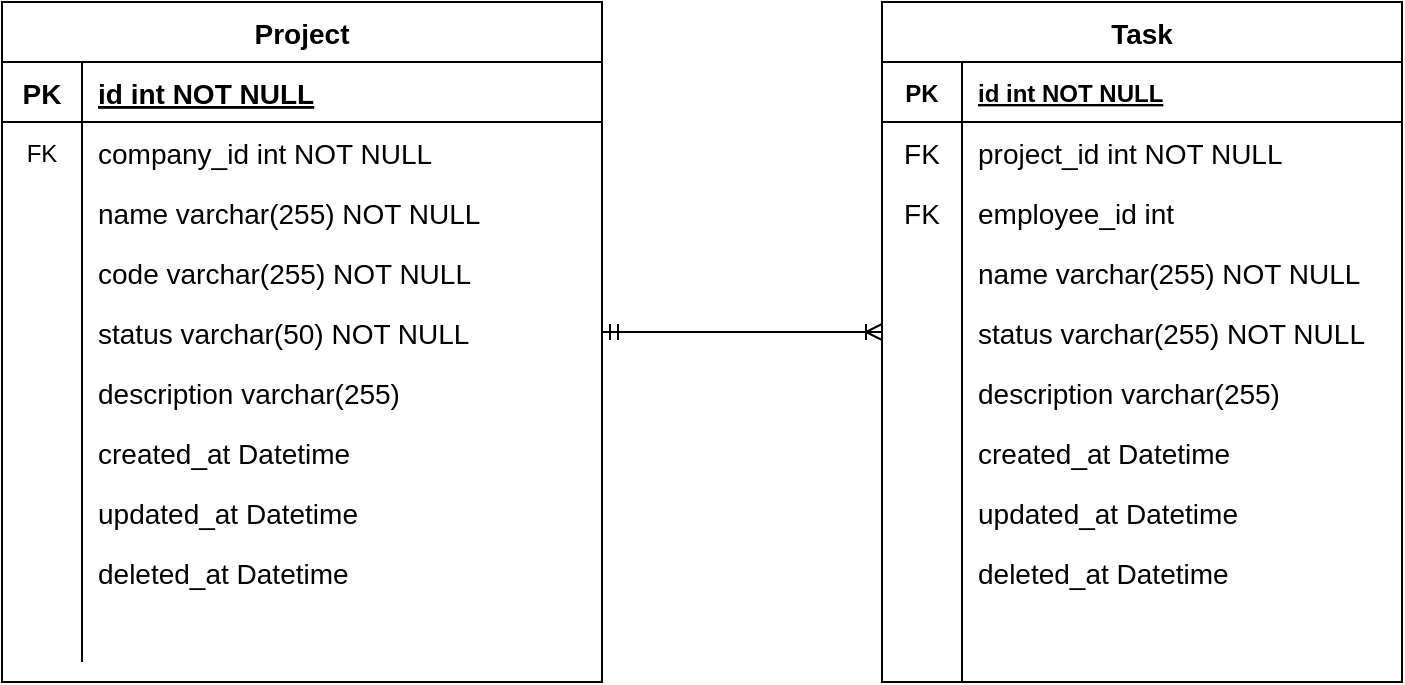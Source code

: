 <mxfile version="15.4.0" type="device"><diagram id="R2lEEEUBdFMjLlhIrx00" name="Page-1"><mxGraphModel dx="862" dy="477" grid="1" gridSize="10" guides="1" tooltips="1" connect="1" arrows="1" fold="1" page="1" pageScale="1" pageWidth="850" pageHeight="1100" math="0" shadow="0" extFonts="Permanent Marker^https://fonts.googleapis.com/css?family=Permanent+Marker"><root><mxCell id="0"/><mxCell id="1" parent="0"/><mxCell id="mKkCyBNq72WC6mHcmIIf-1" value="Task" style="shape=table;startSize=30;container=1;collapsible=1;childLayout=tableLayout;fixedRows=1;rowLines=0;fontStyle=1;align=center;resizeLast=1;fontSize=14;" vertex="1" parent="1"><mxGeometry x="480" y="100" width="260" height="340" as="geometry"/></mxCell><mxCell id="mKkCyBNq72WC6mHcmIIf-2" value="" style="shape=partialRectangle;collapsible=0;dropTarget=0;pointerEvents=0;fillColor=none;points=[[0,0.5],[1,0.5]];portConstraint=eastwest;top=0;left=0;right=0;bottom=1;" vertex="1" parent="mKkCyBNq72WC6mHcmIIf-1"><mxGeometry y="30" width="260" height="30" as="geometry"/></mxCell><mxCell id="mKkCyBNq72WC6mHcmIIf-3" value="PK" style="shape=partialRectangle;overflow=hidden;connectable=0;fillColor=none;top=0;left=0;bottom=0;right=0;fontStyle=1;" vertex="1" parent="mKkCyBNq72WC6mHcmIIf-2"><mxGeometry width="40" height="30" as="geometry"><mxRectangle width="40" height="30" as="alternateBounds"/></mxGeometry></mxCell><mxCell id="mKkCyBNq72WC6mHcmIIf-4" value="id int NOT NULL " style="shape=partialRectangle;overflow=hidden;connectable=0;fillColor=none;top=0;left=0;bottom=0;right=0;align=left;spacingLeft=6;fontStyle=5;" vertex="1" parent="mKkCyBNq72WC6mHcmIIf-2"><mxGeometry x="40" width="220" height="30" as="geometry"><mxRectangle width="220" height="30" as="alternateBounds"/></mxGeometry></mxCell><mxCell id="mKkCyBNq72WC6mHcmIIf-5" value="" style="shape=partialRectangle;collapsible=0;dropTarget=0;pointerEvents=0;fillColor=none;points=[[0,0.5],[1,0.5]];portConstraint=eastwest;top=0;left=0;right=0;bottom=0;" vertex="1" parent="mKkCyBNq72WC6mHcmIIf-1"><mxGeometry y="60" width="260" height="30" as="geometry"/></mxCell><mxCell id="mKkCyBNq72WC6mHcmIIf-6" value="FK" style="shape=partialRectangle;overflow=hidden;connectable=0;fillColor=none;top=0;left=0;bottom=0;right=0;fontSize=14;" vertex="1" parent="mKkCyBNq72WC6mHcmIIf-5"><mxGeometry width="40" height="30" as="geometry"><mxRectangle width="40" height="30" as="alternateBounds"/></mxGeometry></mxCell><mxCell id="mKkCyBNq72WC6mHcmIIf-7" value="project_id int NOT NULL" style="shape=partialRectangle;overflow=hidden;connectable=0;fillColor=none;top=0;left=0;bottom=0;right=0;align=left;spacingLeft=6;fontSize=14;" vertex="1" parent="mKkCyBNq72WC6mHcmIIf-5"><mxGeometry x="40" width="220" height="30" as="geometry"><mxRectangle width="220" height="30" as="alternateBounds"/></mxGeometry></mxCell><mxCell id="mKkCyBNq72WC6mHcmIIf-61" value="" style="shape=partialRectangle;collapsible=0;dropTarget=0;pointerEvents=0;fillColor=none;points=[[0,0.5],[1,0.5]];portConstraint=eastwest;top=0;left=0;right=0;bottom=0;" vertex="1" parent="mKkCyBNq72WC6mHcmIIf-1"><mxGeometry y="90" width="260" height="30" as="geometry"/></mxCell><mxCell id="mKkCyBNq72WC6mHcmIIf-62" value="FK" style="shape=partialRectangle;overflow=hidden;connectable=0;fillColor=none;top=0;left=0;bottom=0;right=0;fontSize=14;" vertex="1" parent="mKkCyBNq72WC6mHcmIIf-61"><mxGeometry width="40" height="30" as="geometry"><mxRectangle width="40" height="30" as="alternateBounds"/></mxGeometry></mxCell><mxCell id="mKkCyBNq72WC6mHcmIIf-63" value="employee_id int" style="shape=partialRectangle;overflow=hidden;connectable=0;fillColor=none;top=0;left=0;bottom=0;right=0;align=left;spacingLeft=6;fontSize=14;" vertex="1" parent="mKkCyBNq72WC6mHcmIIf-61"><mxGeometry x="40" width="220" height="30" as="geometry"><mxRectangle width="220" height="30" as="alternateBounds"/></mxGeometry></mxCell><mxCell id="mKkCyBNq72WC6mHcmIIf-8" value="" style="shape=partialRectangle;collapsible=0;dropTarget=0;pointerEvents=0;fillColor=none;points=[[0,0.5],[1,0.5]];portConstraint=eastwest;top=0;left=0;right=0;bottom=0;" vertex="1" parent="mKkCyBNq72WC6mHcmIIf-1"><mxGeometry y="120" width="260" height="30" as="geometry"/></mxCell><mxCell id="mKkCyBNq72WC6mHcmIIf-9" value="" style="shape=partialRectangle;overflow=hidden;connectable=0;fillColor=none;top=0;left=0;bottom=0;right=0;" vertex="1" parent="mKkCyBNq72WC6mHcmIIf-8"><mxGeometry width="40" height="30" as="geometry"><mxRectangle width="40" height="30" as="alternateBounds"/></mxGeometry></mxCell><mxCell id="mKkCyBNq72WC6mHcmIIf-10" value="name varchar(255) NOT NULL" style="shape=partialRectangle;overflow=hidden;connectable=0;fillColor=none;top=0;left=0;bottom=0;right=0;align=left;spacingLeft=6;fontSize=14;" vertex="1" parent="mKkCyBNq72WC6mHcmIIf-8"><mxGeometry x="40" width="220" height="30" as="geometry"><mxRectangle width="220" height="30" as="alternateBounds"/></mxGeometry></mxCell><mxCell id="mKkCyBNq72WC6mHcmIIf-11" value="" style="shape=partialRectangle;collapsible=0;dropTarget=0;pointerEvents=0;fillColor=none;points=[[0,0.5],[1,0.5]];portConstraint=eastwest;top=0;left=0;right=0;bottom=0;" vertex="1" parent="mKkCyBNq72WC6mHcmIIf-1"><mxGeometry y="150" width="260" height="30" as="geometry"/></mxCell><mxCell id="mKkCyBNq72WC6mHcmIIf-12" value="" style="shape=partialRectangle;overflow=hidden;connectable=0;fillColor=none;top=0;left=0;bottom=0;right=0;" vertex="1" parent="mKkCyBNq72WC6mHcmIIf-11"><mxGeometry width="40" height="30" as="geometry"><mxRectangle width="40" height="30" as="alternateBounds"/></mxGeometry></mxCell><mxCell id="mKkCyBNq72WC6mHcmIIf-13" value="status varchar(255) NOT NULL" style="shape=partialRectangle;overflow=hidden;connectable=0;fillColor=none;top=0;left=0;bottom=0;right=0;align=left;spacingLeft=6;fontSize=14;" vertex="1" parent="mKkCyBNq72WC6mHcmIIf-11"><mxGeometry x="40" width="220" height="30" as="geometry"><mxRectangle width="220" height="30" as="alternateBounds"/></mxGeometry></mxCell><mxCell id="mKkCyBNq72WC6mHcmIIf-14" value="" style="shape=partialRectangle;collapsible=0;dropTarget=0;pointerEvents=0;fillColor=none;points=[[0,0.5],[1,0.5]];portConstraint=eastwest;top=0;left=0;right=0;bottom=0;" vertex="1" parent="mKkCyBNq72WC6mHcmIIf-1"><mxGeometry y="180" width="260" height="30" as="geometry"/></mxCell><mxCell id="mKkCyBNq72WC6mHcmIIf-15" value="" style="shape=partialRectangle;overflow=hidden;connectable=0;fillColor=none;top=0;left=0;bottom=0;right=0;" vertex="1" parent="mKkCyBNq72WC6mHcmIIf-14"><mxGeometry width="40" height="30" as="geometry"><mxRectangle width="40" height="30" as="alternateBounds"/></mxGeometry></mxCell><mxCell id="mKkCyBNq72WC6mHcmIIf-16" value="description varchar(255)" style="shape=partialRectangle;overflow=hidden;connectable=0;fillColor=none;top=0;left=0;bottom=0;right=0;align=left;spacingLeft=6;fontSize=14;" vertex="1" parent="mKkCyBNq72WC6mHcmIIf-14"><mxGeometry x="40" width="220" height="30" as="geometry"><mxRectangle width="220" height="30" as="alternateBounds"/></mxGeometry></mxCell><mxCell id="mKkCyBNq72WC6mHcmIIf-17" value="" style="shape=partialRectangle;collapsible=0;dropTarget=0;pointerEvents=0;fillColor=none;points=[[0,0.5],[1,0.5]];portConstraint=eastwest;top=0;left=0;right=0;bottom=0;" vertex="1" parent="mKkCyBNq72WC6mHcmIIf-1"><mxGeometry y="210" width="260" height="30" as="geometry"/></mxCell><mxCell id="mKkCyBNq72WC6mHcmIIf-18" value="" style="shape=partialRectangle;overflow=hidden;connectable=0;fillColor=none;top=0;left=0;bottom=0;right=0;" vertex="1" parent="mKkCyBNq72WC6mHcmIIf-17"><mxGeometry width="40" height="30" as="geometry"><mxRectangle width="40" height="30" as="alternateBounds"/></mxGeometry></mxCell><mxCell id="mKkCyBNq72WC6mHcmIIf-19" value="created_at Datetime" style="shape=partialRectangle;overflow=hidden;connectable=0;fillColor=none;top=0;left=0;bottom=0;right=0;align=left;spacingLeft=6;fontSize=14;" vertex="1" parent="mKkCyBNq72WC6mHcmIIf-17"><mxGeometry x="40" width="220" height="30" as="geometry"><mxRectangle width="220" height="30" as="alternateBounds"/></mxGeometry></mxCell><mxCell id="mKkCyBNq72WC6mHcmIIf-20" value="" style="shape=partialRectangle;collapsible=0;dropTarget=0;pointerEvents=0;fillColor=none;points=[[0,0.5],[1,0.5]];portConstraint=eastwest;top=0;left=0;right=0;bottom=0;" vertex="1" parent="mKkCyBNq72WC6mHcmIIf-1"><mxGeometry y="240" width="260" height="30" as="geometry"/></mxCell><mxCell id="mKkCyBNq72WC6mHcmIIf-21" value="" style="shape=partialRectangle;overflow=hidden;connectable=0;fillColor=none;top=0;left=0;bottom=0;right=0;" vertex="1" parent="mKkCyBNq72WC6mHcmIIf-20"><mxGeometry width="40" height="30" as="geometry"><mxRectangle width="40" height="30" as="alternateBounds"/></mxGeometry></mxCell><mxCell id="mKkCyBNq72WC6mHcmIIf-22" value="updated_at Datetime" style="shape=partialRectangle;overflow=hidden;connectable=0;fillColor=none;top=0;left=0;bottom=0;right=0;align=left;spacingLeft=6;fontSize=14;" vertex="1" parent="mKkCyBNq72WC6mHcmIIf-20"><mxGeometry x="40" width="220" height="30" as="geometry"><mxRectangle width="220" height="30" as="alternateBounds"/></mxGeometry></mxCell><mxCell id="mKkCyBNq72WC6mHcmIIf-23" value="" style="shape=partialRectangle;collapsible=0;dropTarget=0;pointerEvents=0;fillColor=none;points=[[0,0.5],[1,0.5]];portConstraint=eastwest;top=0;left=0;right=0;bottom=0;" vertex="1" parent="mKkCyBNq72WC6mHcmIIf-1"><mxGeometry y="270" width="260" height="30" as="geometry"/></mxCell><mxCell id="mKkCyBNq72WC6mHcmIIf-24" value="" style="shape=partialRectangle;overflow=hidden;connectable=0;fillColor=none;top=0;left=0;bottom=0;right=0;" vertex="1" parent="mKkCyBNq72WC6mHcmIIf-23"><mxGeometry width="40" height="30" as="geometry"><mxRectangle width="40" height="30" as="alternateBounds"/></mxGeometry></mxCell><mxCell id="mKkCyBNq72WC6mHcmIIf-25" value="deleted_at Datetime" style="shape=partialRectangle;overflow=hidden;connectable=0;fillColor=none;top=0;left=0;bottom=0;right=0;align=left;spacingLeft=6;fontSize=14;" vertex="1" parent="mKkCyBNq72WC6mHcmIIf-23"><mxGeometry x="40" width="220" height="30" as="geometry"><mxRectangle width="220" height="30" as="alternateBounds"/></mxGeometry></mxCell><mxCell id="mKkCyBNq72WC6mHcmIIf-26" value="" style="shape=partialRectangle;collapsible=0;dropTarget=0;pointerEvents=0;fillColor=none;points=[[0,0.5],[1,0.5]];portConstraint=eastwest;top=0;left=0;right=0;bottom=0;" vertex="1" parent="mKkCyBNq72WC6mHcmIIf-1"><mxGeometry y="300" width="260" height="20" as="geometry"/></mxCell><mxCell id="mKkCyBNq72WC6mHcmIIf-27" value="" style="shape=partialRectangle;overflow=hidden;connectable=0;fillColor=none;top=0;left=0;bottom=0;right=0;" vertex="1" parent="mKkCyBNq72WC6mHcmIIf-26"><mxGeometry width="40" height="20" as="geometry"><mxRectangle width="40" height="20" as="alternateBounds"/></mxGeometry></mxCell><mxCell id="mKkCyBNq72WC6mHcmIIf-28" value="" style="shape=partialRectangle;overflow=hidden;connectable=0;fillColor=none;top=0;left=0;bottom=0;right=0;align=left;spacingLeft=6;fontSize=14;" vertex="1" parent="mKkCyBNq72WC6mHcmIIf-26"><mxGeometry x="40" width="220" height="20" as="geometry"><mxRectangle width="220" height="20" as="alternateBounds"/></mxGeometry></mxCell><mxCell id="mKkCyBNq72WC6mHcmIIf-29" value="" style="shape=partialRectangle;collapsible=0;dropTarget=0;pointerEvents=0;fillColor=none;points=[[0,0.5],[1,0.5]];portConstraint=eastwest;top=0;left=0;right=0;bottom=0;" vertex="1" parent="mKkCyBNq72WC6mHcmIIf-1"><mxGeometry y="320" width="260" height="20" as="geometry"/></mxCell><mxCell id="mKkCyBNq72WC6mHcmIIf-30" value="" style="shape=partialRectangle;overflow=hidden;connectable=0;fillColor=none;top=0;left=0;bottom=0;right=0;" vertex="1" parent="mKkCyBNq72WC6mHcmIIf-29"><mxGeometry width="40" height="20" as="geometry"><mxRectangle width="40" height="20" as="alternateBounds"/></mxGeometry></mxCell><mxCell id="mKkCyBNq72WC6mHcmIIf-31" value="" style="shape=partialRectangle;overflow=hidden;connectable=0;fillColor=none;top=0;left=0;bottom=0;right=0;align=left;spacingLeft=6;fontSize=14;" vertex="1" parent="mKkCyBNq72WC6mHcmIIf-29"><mxGeometry x="40" width="220" height="20" as="geometry"><mxRectangle width="220" height="20" as="alternateBounds"/></mxGeometry></mxCell><mxCell id="mKkCyBNq72WC6mHcmIIf-32" value="Project" style="shape=table;startSize=30;container=1;collapsible=1;childLayout=tableLayout;fixedRows=1;rowLines=0;fontStyle=1;align=center;resizeLast=1;fontSize=14;" vertex="1" parent="1"><mxGeometry x="40" y="100" width="300" height="340" as="geometry"/></mxCell><mxCell id="mKkCyBNq72WC6mHcmIIf-33" value="" style="shape=partialRectangle;collapsible=0;dropTarget=0;pointerEvents=0;fillColor=none;points=[[0,0.5],[1,0.5]];portConstraint=eastwest;top=0;left=0;right=0;bottom=1;" vertex="1" parent="mKkCyBNq72WC6mHcmIIf-32"><mxGeometry y="30" width="300" height="30" as="geometry"/></mxCell><mxCell id="mKkCyBNq72WC6mHcmIIf-34" value="PK" style="shape=partialRectangle;overflow=hidden;connectable=0;fillColor=none;top=0;left=0;bottom=0;right=0;fontStyle=1;fontSize=14;" vertex="1" parent="mKkCyBNq72WC6mHcmIIf-33"><mxGeometry width="40" height="30" as="geometry"><mxRectangle width="40" height="30" as="alternateBounds"/></mxGeometry></mxCell><mxCell id="mKkCyBNq72WC6mHcmIIf-35" value="id int NOT NULL " style="shape=partialRectangle;overflow=hidden;connectable=0;fillColor=none;top=0;left=0;bottom=0;right=0;align=left;spacingLeft=6;fontStyle=5;fontSize=14;" vertex="1" parent="mKkCyBNq72WC6mHcmIIf-33"><mxGeometry x="40" width="260" height="30" as="geometry"><mxRectangle width="260" height="30" as="alternateBounds"/></mxGeometry></mxCell><mxCell id="mKkCyBNq72WC6mHcmIIf-36" value="" style="shape=partialRectangle;collapsible=0;dropTarget=0;pointerEvents=0;fillColor=none;points=[[0,0.5],[1,0.5]];portConstraint=eastwest;top=0;left=0;right=0;bottom=0;" vertex="1" parent="mKkCyBNq72WC6mHcmIIf-32"><mxGeometry y="60" width="300" height="30" as="geometry"/></mxCell><mxCell id="mKkCyBNq72WC6mHcmIIf-37" value="FK" style="shape=partialRectangle;overflow=hidden;connectable=0;fillColor=none;top=0;left=0;bottom=0;right=0;" vertex="1" parent="mKkCyBNq72WC6mHcmIIf-36"><mxGeometry width="40" height="30" as="geometry"><mxRectangle width="40" height="30" as="alternateBounds"/></mxGeometry></mxCell><mxCell id="mKkCyBNq72WC6mHcmIIf-38" value="company_id int NOT NULL" style="shape=partialRectangle;overflow=hidden;connectable=0;fillColor=none;top=0;left=0;bottom=0;right=0;align=left;spacingLeft=6;fontSize=14;" vertex="1" parent="mKkCyBNq72WC6mHcmIIf-36"><mxGeometry x="40" width="260" height="30" as="geometry"><mxRectangle width="260" height="30" as="alternateBounds"/></mxGeometry></mxCell><mxCell id="mKkCyBNq72WC6mHcmIIf-64" value="" style="shape=partialRectangle;collapsible=0;dropTarget=0;pointerEvents=0;fillColor=none;points=[[0,0.5],[1,0.5]];portConstraint=eastwest;top=0;left=0;right=0;bottom=0;" vertex="1" parent="mKkCyBNq72WC6mHcmIIf-32"><mxGeometry y="90" width="300" height="30" as="geometry"/></mxCell><mxCell id="mKkCyBNq72WC6mHcmIIf-65" value="" style="shape=partialRectangle;overflow=hidden;connectable=0;fillColor=none;top=0;left=0;bottom=0;right=0;" vertex="1" parent="mKkCyBNq72WC6mHcmIIf-64"><mxGeometry width="40" height="30" as="geometry"><mxRectangle width="40" height="30" as="alternateBounds"/></mxGeometry></mxCell><mxCell id="mKkCyBNq72WC6mHcmIIf-66" value="name varchar(255) NOT NULL" style="shape=partialRectangle;overflow=hidden;connectable=0;fillColor=none;top=0;left=0;bottom=0;right=0;align=left;spacingLeft=6;fontSize=14;" vertex="1" parent="mKkCyBNq72WC6mHcmIIf-64"><mxGeometry x="40" width="260" height="30" as="geometry"><mxRectangle width="260" height="30" as="alternateBounds"/></mxGeometry></mxCell><mxCell id="mKkCyBNq72WC6mHcmIIf-39" value="" style="shape=partialRectangle;collapsible=0;dropTarget=0;pointerEvents=0;fillColor=none;points=[[0,0.5],[1,0.5]];portConstraint=eastwest;top=0;left=0;right=0;bottom=0;" vertex="1" parent="mKkCyBNq72WC6mHcmIIf-32"><mxGeometry y="120" width="300" height="30" as="geometry"/></mxCell><mxCell id="mKkCyBNq72WC6mHcmIIf-40" value="" style="shape=partialRectangle;overflow=hidden;connectable=0;fillColor=none;top=0;left=0;bottom=0;right=0;" vertex="1" parent="mKkCyBNq72WC6mHcmIIf-39"><mxGeometry width="40" height="30" as="geometry"><mxRectangle width="40" height="30" as="alternateBounds"/></mxGeometry></mxCell><mxCell id="mKkCyBNq72WC6mHcmIIf-41" value="code varchar(255) NOT NULL" style="shape=partialRectangle;overflow=hidden;connectable=0;fillColor=none;top=0;left=0;bottom=0;right=0;align=left;spacingLeft=6;fontSize=14;" vertex="1" parent="mKkCyBNq72WC6mHcmIIf-39"><mxGeometry x="40" width="260" height="30" as="geometry"><mxRectangle width="260" height="30" as="alternateBounds"/></mxGeometry></mxCell><mxCell id="mKkCyBNq72WC6mHcmIIf-42" value="" style="shape=partialRectangle;collapsible=0;dropTarget=0;pointerEvents=0;fillColor=none;points=[[0,0.5],[1,0.5]];portConstraint=eastwest;top=0;left=0;right=0;bottom=0;" vertex="1" parent="mKkCyBNq72WC6mHcmIIf-32"><mxGeometry y="150" width="300" height="30" as="geometry"/></mxCell><mxCell id="mKkCyBNq72WC6mHcmIIf-43" value="" style="shape=partialRectangle;overflow=hidden;connectable=0;fillColor=none;top=0;left=0;bottom=0;right=0;" vertex="1" parent="mKkCyBNq72WC6mHcmIIf-42"><mxGeometry width="40" height="30" as="geometry"><mxRectangle width="40" height="30" as="alternateBounds"/></mxGeometry></mxCell><mxCell id="mKkCyBNq72WC6mHcmIIf-44" value="status varchar(50) NOT NULL" style="shape=partialRectangle;overflow=hidden;connectable=0;fillColor=none;top=0;left=0;bottom=0;right=0;align=left;spacingLeft=6;fontSize=14;" vertex="1" parent="mKkCyBNq72WC6mHcmIIf-42"><mxGeometry x="40" width="260" height="30" as="geometry"><mxRectangle width="260" height="30" as="alternateBounds"/></mxGeometry></mxCell><mxCell id="mKkCyBNq72WC6mHcmIIf-45" value="" style="shape=partialRectangle;collapsible=0;dropTarget=0;pointerEvents=0;fillColor=none;points=[[0,0.5],[1,0.5]];portConstraint=eastwest;top=0;left=0;right=0;bottom=0;" vertex="1" parent="mKkCyBNq72WC6mHcmIIf-32"><mxGeometry y="180" width="300" height="30" as="geometry"/></mxCell><mxCell id="mKkCyBNq72WC6mHcmIIf-46" value="" style="shape=partialRectangle;overflow=hidden;connectable=0;fillColor=none;top=0;left=0;bottom=0;right=0;" vertex="1" parent="mKkCyBNq72WC6mHcmIIf-45"><mxGeometry width="40" height="30" as="geometry"><mxRectangle width="40" height="30" as="alternateBounds"/></mxGeometry></mxCell><mxCell id="mKkCyBNq72WC6mHcmIIf-47" value="description varchar(255)" style="shape=partialRectangle;overflow=hidden;connectable=0;fillColor=none;top=0;left=0;bottom=0;right=0;align=left;spacingLeft=6;fontSize=14;" vertex="1" parent="mKkCyBNq72WC6mHcmIIf-45"><mxGeometry x="40" width="260" height="30" as="geometry"><mxRectangle width="260" height="30" as="alternateBounds"/></mxGeometry></mxCell><mxCell id="mKkCyBNq72WC6mHcmIIf-48" value="" style="shape=partialRectangle;collapsible=0;dropTarget=0;pointerEvents=0;fillColor=none;points=[[0,0.5],[1,0.5]];portConstraint=eastwest;top=0;left=0;right=0;bottom=0;" vertex="1" parent="mKkCyBNq72WC6mHcmIIf-32"><mxGeometry y="210" width="300" height="30" as="geometry"/></mxCell><mxCell id="mKkCyBNq72WC6mHcmIIf-49" value="" style="shape=partialRectangle;overflow=hidden;connectable=0;fillColor=none;top=0;left=0;bottom=0;right=0;" vertex="1" parent="mKkCyBNq72WC6mHcmIIf-48"><mxGeometry width="40" height="30" as="geometry"><mxRectangle width="40" height="30" as="alternateBounds"/></mxGeometry></mxCell><mxCell id="mKkCyBNq72WC6mHcmIIf-50" value="created_at Datetime" style="shape=partialRectangle;overflow=hidden;connectable=0;fillColor=none;top=0;left=0;bottom=0;right=0;align=left;spacingLeft=6;fontStyle=0;fontSize=14;" vertex="1" parent="mKkCyBNq72WC6mHcmIIf-48"><mxGeometry x="40" width="260" height="30" as="geometry"><mxRectangle width="260" height="30" as="alternateBounds"/></mxGeometry></mxCell><mxCell id="mKkCyBNq72WC6mHcmIIf-51" value="" style="shape=partialRectangle;collapsible=0;dropTarget=0;pointerEvents=0;fillColor=none;points=[[0,0.5],[1,0.5]];portConstraint=eastwest;top=0;left=0;right=0;bottom=0;" vertex="1" parent="mKkCyBNq72WC6mHcmIIf-32"><mxGeometry y="240" width="300" height="30" as="geometry"/></mxCell><mxCell id="mKkCyBNq72WC6mHcmIIf-52" value="" style="shape=partialRectangle;overflow=hidden;connectable=0;fillColor=none;top=0;left=0;bottom=0;right=0;" vertex="1" parent="mKkCyBNq72WC6mHcmIIf-51"><mxGeometry width="40" height="30" as="geometry"><mxRectangle width="40" height="30" as="alternateBounds"/></mxGeometry></mxCell><mxCell id="mKkCyBNq72WC6mHcmIIf-53" value="updated_at Datetime" style="shape=partialRectangle;overflow=hidden;connectable=0;fillColor=none;top=0;left=0;bottom=0;right=0;align=left;spacingLeft=6;fontStyle=0;fontSize=14;" vertex="1" parent="mKkCyBNq72WC6mHcmIIf-51"><mxGeometry x="40" width="260" height="30" as="geometry"><mxRectangle width="260" height="30" as="alternateBounds"/></mxGeometry></mxCell><mxCell id="mKkCyBNq72WC6mHcmIIf-54" value="" style="shape=partialRectangle;collapsible=0;dropTarget=0;pointerEvents=0;fillColor=none;points=[[0,0.5],[1,0.5]];portConstraint=eastwest;top=0;left=0;right=0;bottom=0;" vertex="1" parent="mKkCyBNq72WC6mHcmIIf-32"><mxGeometry y="270" width="300" height="30" as="geometry"/></mxCell><mxCell id="mKkCyBNq72WC6mHcmIIf-55" value="" style="shape=partialRectangle;overflow=hidden;connectable=0;fillColor=none;top=0;left=0;bottom=0;right=0;" vertex="1" parent="mKkCyBNq72WC6mHcmIIf-54"><mxGeometry width="40" height="30" as="geometry"><mxRectangle width="40" height="30" as="alternateBounds"/></mxGeometry></mxCell><mxCell id="mKkCyBNq72WC6mHcmIIf-56" value="deleted_at Datetime" style="shape=partialRectangle;overflow=hidden;connectable=0;fillColor=none;top=0;left=0;bottom=0;right=0;align=left;spacingLeft=6;fontStyle=0;fontSize=14;" vertex="1" parent="mKkCyBNq72WC6mHcmIIf-54"><mxGeometry x="40" width="260" height="30" as="geometry"><mxRectangle width="260" height="30" as="alternateBounds"/></mxGeometry></mxCell><mxCell id="mKkCyBNq72WC6mHcmIIf-57" value="" style="shape=partialRectangle;collapsible=0;dropTarget=0;pointerEvents=0;fillColor=none;points=[[0,0.5],[1,0.5]];portConstraint=eastwest;top=0;left=0;right=0;bottom=0;" vertex="1" parent="mKkCyBNq72WC6mHcmIIf-32"><mxGeometry y="300" width="300" height="30" as="geometry"/></mxCell><mxCell id="mKkCyBNq72WC6mHcmIIf-58" value="" style="shape=partialRectangle;overflow=hidden;connectable=0;fillColor=none;top=0;left=0;bottom=0;right=0;" vertex="1" parent="mKkCyBNq72WC6mHcmIIf-57"><mxGeometry width="40" height="30" as="geometry"><mxRectangle width="40" height="30" as="alternateBounds"/></mxGeometry></mxCell><mxCell id="mKkCyBNq72WC6mHcmIIf-59" value="" style="shape=partialRectangle;overflow=hidden;connectable=0;fillColor=none;top=0;left=0;bottom=0;right=0;align=left;spacingLeft=6;fontStyle=0;fontSize=14;" vertex="1" parent="mKkCyBNq72WC6mHcmIIf-57"><mxGeometry x="40" width="260" height="30" as="geometry"><mxRectangle width="260" height="30" as="alternateBounds"/></mxGeometry></mxCell><mxCell id="mKkCyBNq72WC6mHcmIIf-60" value="" style="fontSize=12;html=1;endArrow=ERoneToMany;startArrow=ERmandOne;rounded=0;entryX=0;entryY=0.5;entryDx=0;entryDy=0;exitX=1;exitY=0.5;exitDx=0;exitDy=0;" edge="1" parent="1" source="mKkCyBNq72WC6mHcmIIf-42" target="mKkCyBNq72WC6mHcmIIf-11"><mxGeometry width="100" height="100" relative="1" as="geometry"><mxPoint x="390" y="520" as="sourcePoint"/><mxPoint x="490" y="420" as="targetPoint"/></mxGeometry></mxCell></root></mxGraphModel></diagram></mxfile>